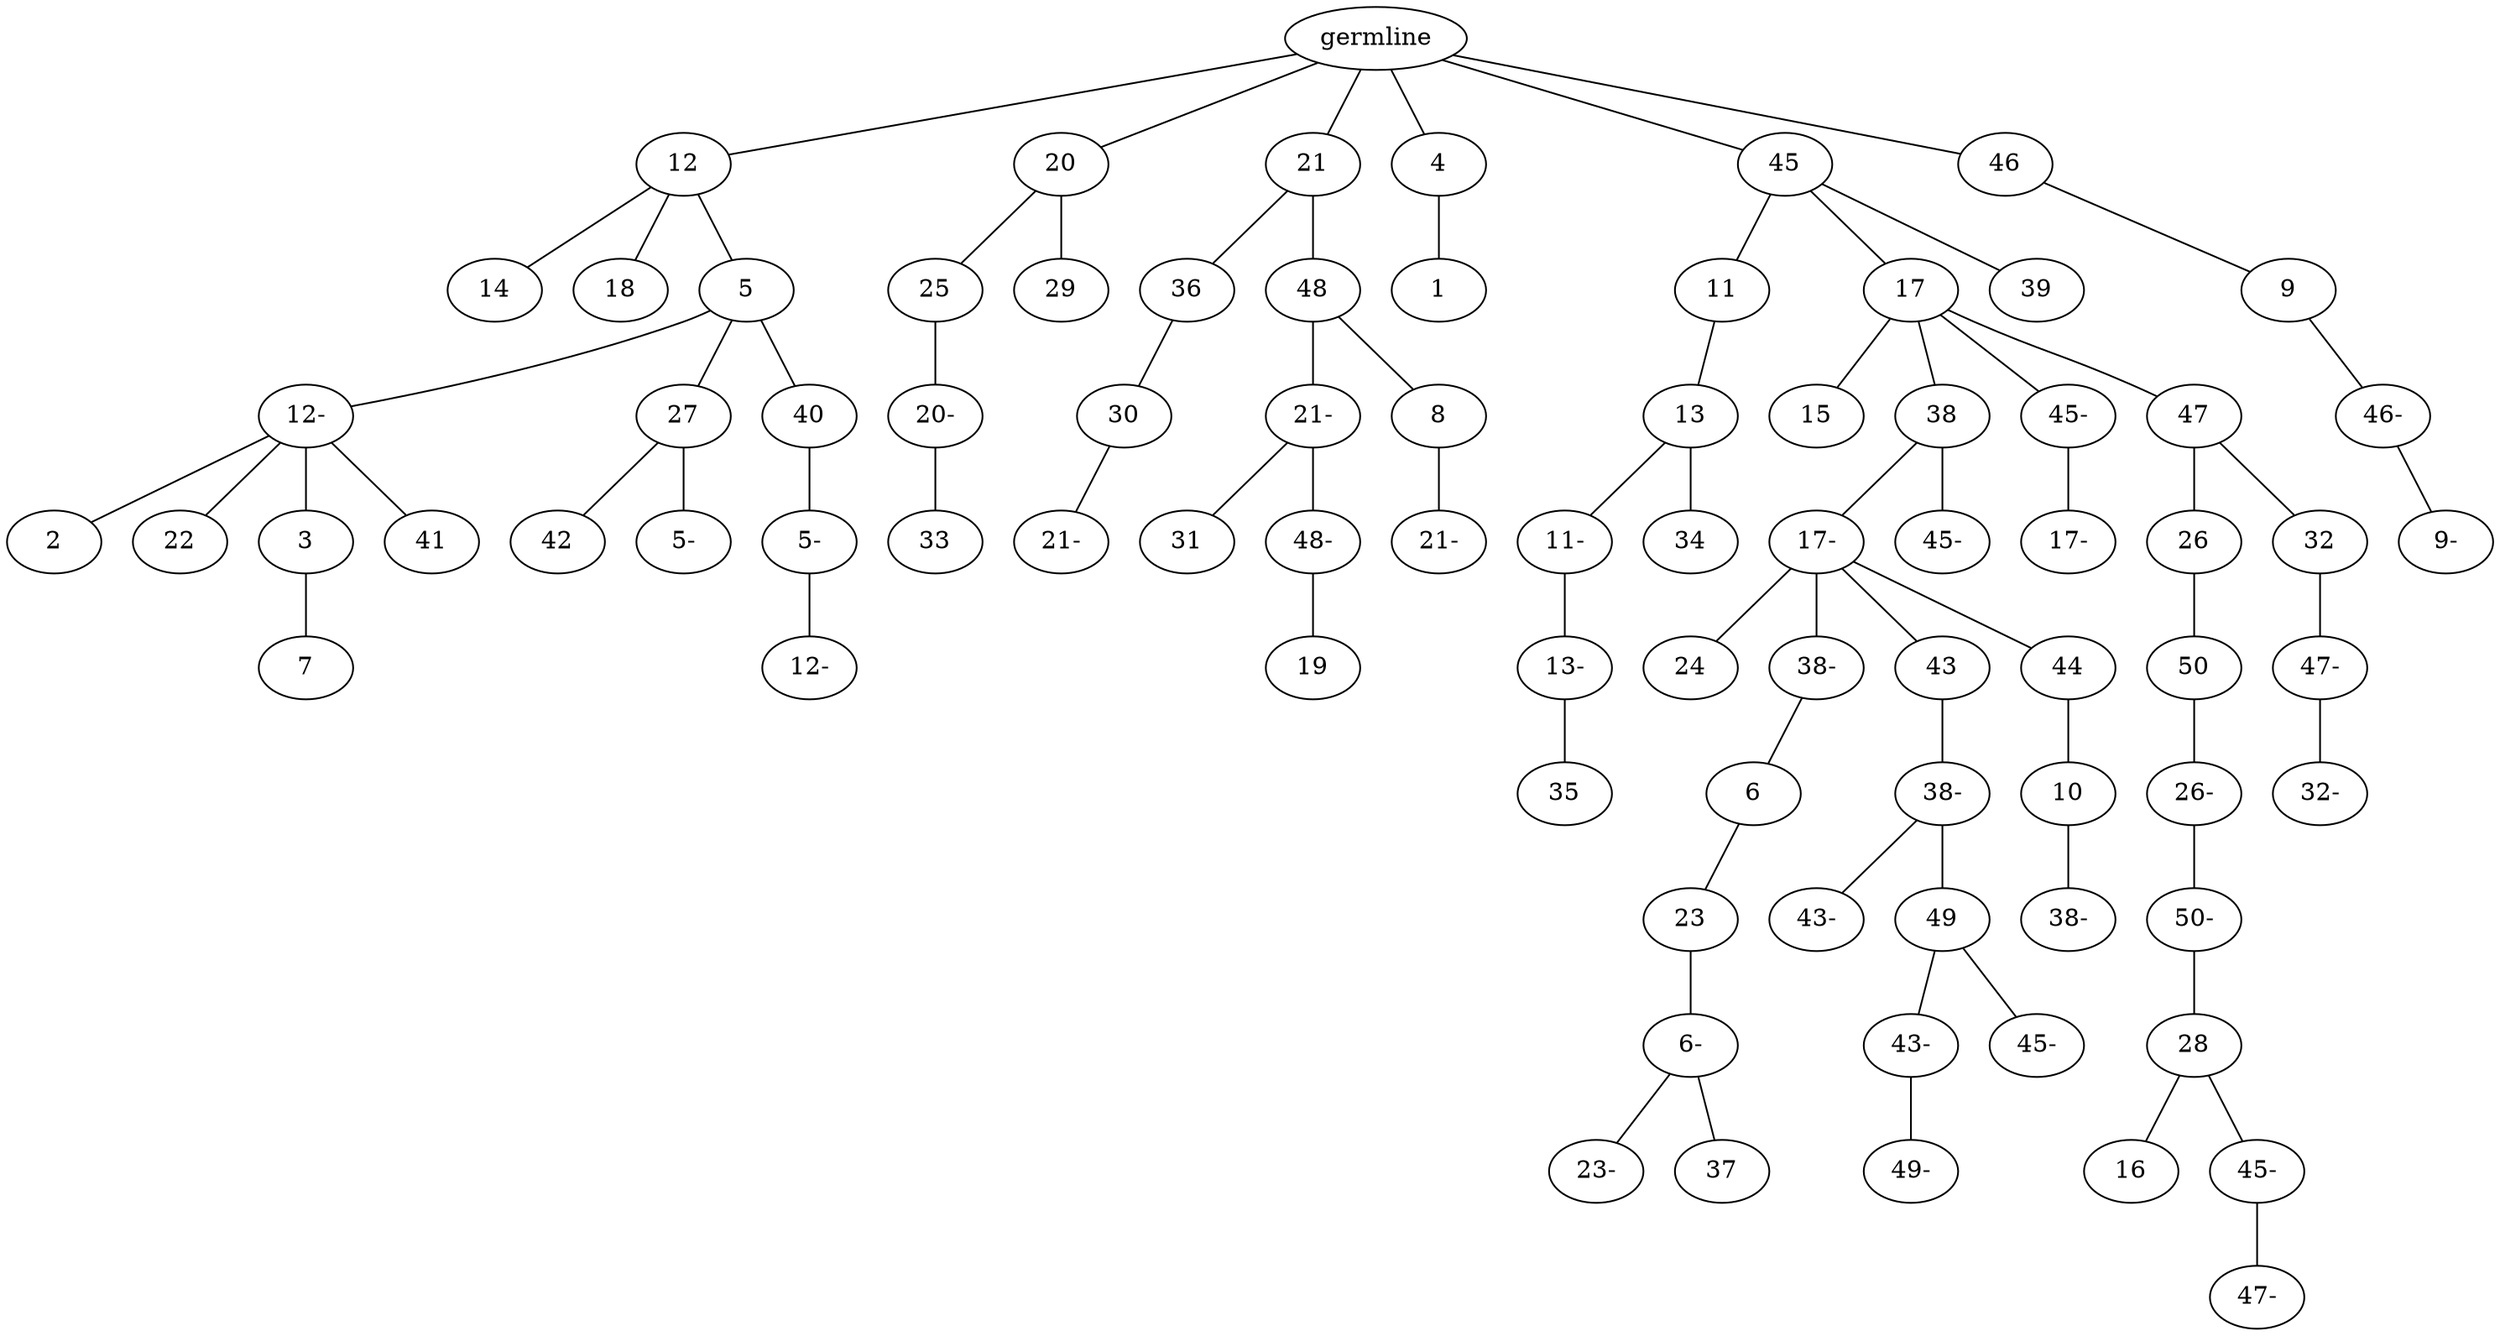 graph tree {
    "139987194572080" [label="germline"];
    "139987195038928" [label="12"];
    "139987195037824" [label="14"];
    "139987195037200" [label="18"];
    "139987194993584" [label="5"];
    "139987195913888" [label="12-"];
    "139987195915664" [label="2"];
    "139987195913600" [label="22"];
    "139987195914080" [label="3"];
    "139987195913216" [label="7"];
    "139987195913840" [label="41"];
    "139987195912304" [label="27"];
    "139987195913552" [label="42"];
    "139987195914416" [label="5-"];
    "139987195914128" [label="40"];
    "139987195912784" [label="5-"];
    "139987195920096" [label="12-"];
    "139987195036816" [label="20"];
    "139987195914512" [label="25"];
    "139987195913360" [label="20-"];
    "139987195919376" [label="33"];
    "139987195912928" [label="29"];
    "139987195036720" [label="21"];
    "139987195913072" [label="36"];
    "139987195920336" [label="30"];
    "139987195920000" [label="21-"];
    "139987195913792" [label="48"];
    "139987195918752" [label="21-"];
    "139987195919520" [label="31"];
    "139987195918800" [label="48-"];
    "139987195917696" [label="19"];
    "139987195918704" [label="8"];
    "139987195916496" [label="21-"];
    "139987194990848" [label="4"];
    "139987195916928" [label="1"];
    "139987195037440" [label="45"];
    "139987195919712" [label="11"];
    "139987195916640" [label="13"];
    "139987195917600" [label="11-"];
    "139987195918368" [label="13-"];
    "139987195919856" [label="35"];
    "139987195916352" [label="34"];
    "139987195919088" [label="17"];
    "139987195917504" [label="15"];
    "139987195917360" [label="38"];
    "139987195917264" [label="17-"];
    "139987195917744" [label="24"];
    "139987195916976" [label="38-"];
    "139987195917648" [label="6"];
    "139987195494464" [label="23"];
    "139987195494848" [label="6-"];
    "139987195494896" [label="23-"];
    "139987195495712" [label="37"];
    "139987195916448" [label="43"];
    "139987195917984" [label="38-"];
    "139987195496192" [label="43-"];
    "139987195494656" [label="49"];
    "139987195344160" [label="43-"];
    "139987195107984" [label="49-"];
    "139987195496624" [label="45-"];
    "139987195917312" [label="44"];
    "139987195496576" [label="10"];
    "139987196741904" [label="38-"];
    "139987195919760" [label="45-"];
    "139987195916544" [label="45-"];
    "139987195916736" [label="17-"];
    "139987195188656" [label="47"];
    "139987195916688" [label="26"];
    "139987195106928" [label="50"];
    "139987195216416" [label="26-"];
    "139987195665280" [label="50-"];
    "139987195663840" [label="28"];
    "139987195665760" [label="16"];
    "139987195663264" [label="45-"];
    "139987195663168" [label="47-"];
    "139987195917456" [label="32"];
    "139987195218288" [label="47-"];
    "139987195664272" [label="32-"];
    "139987195191152" [label="39"];
    "139987195346368" [label="46"];
    "139987195916880" [label="9"];
    "139987195918032" [label="46-"];
    "139987195662640" [label="9-"];
    "139987194572080" -- "139987195038928";
    "139987194572080" -- "139987195036816";
    "139987194572080" -- "139987195036720";
    "139987194572080" -- "139987194990848";
    "139987194572080" -- "139987195037440";
    "139987194572080" -- "139987195346368";
    "139987195038928" -- "139987195037824";
    "139987195038928" -- "139987195037200";
    "139987195038928" -- "139987194993584";
    "139987194993584" -- "139987195913888";
    "139987194993584" -- "139987195912304";
    "139987194993584" -- "139987195914128";
    "139987195913888" -- "139987195915664";
    "139987195913888" -- "139987195913600";
    "139987195913888" -- "139987195914080";
    "139987195913888" -- "139987195913840";
    "139987195914080" -- "139987195913216";
    "139987195912304" -- "139987195913552";
    "139987195912304" -- "139987195914416";
    "139987195914128" -- "139987195912784";
    "139987195912784" -- "139987195920096";
    "139987195036816" -- "139987195914512";
    "139987195036816" -- "139987195912928";
    "139987195914512" -- "139987195913360";
    "139987195913360" -- "139987195919376";
    "139987195036720" -- "139987195913072";
    "139987195036720" -- "139987195913792";
    "139987195913072" -- "139987195920336";
    "139987195920336" -- "139987195920000";
    "139987195913792" -- "139987195918752";
    "139987195913792" -- "139987195918704";
    "139987195918752" -- "139987195919520";
    "139987195918752" -- "139987195918800";
    "139987195918800" -- "139987195917696";
    "139987195918704" -- "139987195916496";
    "139987194990848" -- "139987195916928";
    "139987195037440" -- "139987195919712";
    "139987195037440" -- "139987195919088";
    "139987195037440" -- "139987195191152";
    "139987195919712" -- "139987195916640";
    "139987195916640" -- "139987195917600";
    "139987195916640" -- "139987195916352";
    "139987195917600" -- "139987195918368";
    "139987195918368" -- "139987195919856";
    "139987195919088" -- "139987195917504";
    "139987195919088" -- "139987195917360";
    "139987195919088" -- "139987195916544";
    "139987195919088" -- "139987195188656";
    "139987195917360" -- "139987195917264";
    "139987195917360" -- "139987195919760";
    "139987195917264" -- "139987195917744";
    "139987195917264" -- "139987195916976";
    "139987195917264" -- "139987195916448";
    "139987195917264" -- "139987195917312";
    "139987195916976" -- "139987195917648";
    "139987195917648" -- "139987195494464";
    "139987195494464" -- "139987195494848";
    "139987195494848" -- "139987195494896";
    "139987195494848" -- "139987195495712";
    "139987195916448" -- "139987195917984";
    "139987195917984" -- "139987195496192";
    "139987195917984" -- "139987195494656";
    "139987195494656" -- "139987195344160";
    "139987195494656" -- "139987195496624";
    "139987195344160" -- "139987195107984";
    "139987195917312" -- "139987195496576";
    "139987195496576" -- "139987196741904";
    "139987195916544" -- "139987195916736";
    "139987195188656" -- "139987195916688";
    "139987195188656" -- "139987195917456";
    "139987195916688" -- "139987195106928";
    "139987195106928" -- "139987195216416";
    "139987195216416" -- "139987195665280";
    "139987195665280" -- "139987195663840";
    "139987195663840" -- "139987195665760";
    "139987195663840" -- "139987195663264";
    "139987195663264" -- "139987195663168";
    "139987195917456" -- "139987195218288";
    "139987195218288" -- "139987195664272";
    "139987195346368" -- "139987195916880";
    "139987195916880" -- "139987195918032";
    "139987195918032" -- "139987195662640";
}
